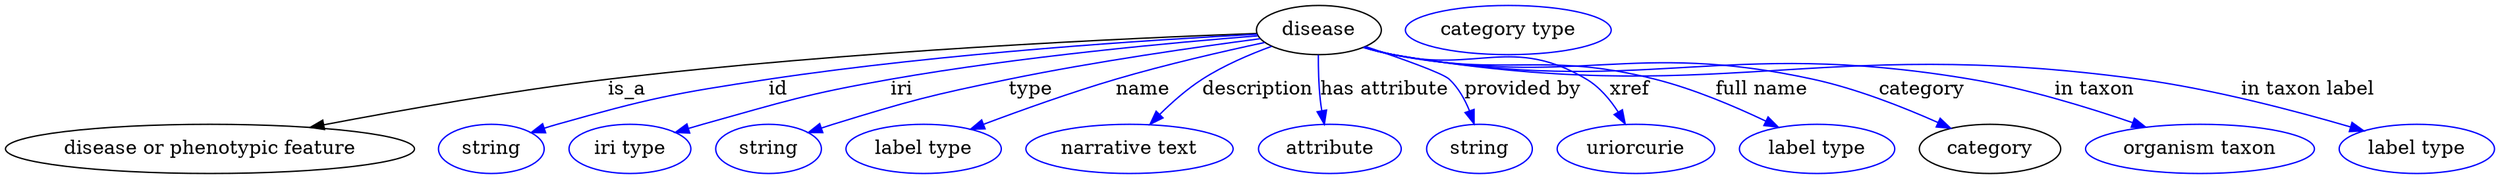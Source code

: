 digraph {
	graph [bb="0,0,1811.4,123"];
	node [label="\N"];
	disease	[height=0.5,
		label=disease,
		pos="954.84,105",
		width=1.2638];
	"disease or phenotypic feature"	[height=0.5,
		pos="148.84,18",
		width=4.1344];
	disease -> "disease or phenotypic feature"	[label=is_a,
		lp="453.84,61.5",
		pos="e,222.09,33.724 909.57,102.48 819.74,99.122 612.68,89.668 439.84,69 369.35,60.571 289.96,46.63 231.94,35.606"];
	id	[color=blue,
		height=0.5,
		label=string,
		pos="353.84,18",
		width=1.0652];
	disease -> id	[color=blue,
		label=id,
		lp="563.84,61.5",
		pos="e,382.83,29.954 909.86,101.84 835.9,97.879 684.09,88.068 556.84,69 487.18,58.562 469.62,55.131 401.84,36 398.73,35.124 395.54,34.151 \
392.34,33.129",
		style=solid];
	iri	[color=blue,
		height=0.5,
		label="iri type",
		pos="454.84,18",
		width=1.2277];
	disease -> iri	[color=blue,
		label=iri,
		lp="653.84,61.5",
		pos="e,488.15,29.879 910.58,100.72 850.37,95.858 739.41,85.505 645.84,69 584.16,58.121 569.19,52.747 508.84,36 505.26,35.009 501.57,33.941 \
497.87,32.84",
		style=solid];
	type	[color=blue,
		height=0.5,
		label=string,
		pos="555.84,18",
		width=1.0652];
	disease -> type	[color=blue,
		label=type,
		lp="745.84,61.5",
		pos="e,584.78,29.944 911.89,98.619 866.45,92.621 792.74,82.031 729.84,69 672.73,57.17 658.54,53.27 602.84,36 600.08,35.145 597.24,34.225 \
594.4,33.271",
		style=solid];
	name	[color=blue,
		height=0.5,
		label="label type",
		pos="668.84,18",
		width=1.5707];
	disease -> name	[color=blue,
		label=name,
		lp="827.84,61.5",
		pos="e,702.76,32.403 915.52,95.89 885.74,89.444 843.92,79.748 807.84,69 775.44,59.349 739.55,46.381 712.36,36.07",
		style=solid];
	description	[color=blue,
		height=0.5,
		label="narrative text",
		pos="818.84,18",
		width=2.0943];
	disease -> description	[color=blue,
		label=description,
		lp="910.34,61.5",
		pos="e,833.09,36.011 920.24,93.191 904.19,87.334 885.29,79.192 869.84,69 859.11,61.925 848.71,52.383 840.13,43.532",
		style=solid];
	"has attribute"	[color=blue,
		height=0.5,
		label=attribute,
		pos="963.84,18",
		width=1.4443];
	disease -> "has attribute"	[color=blue,
		label="has attribute",
		lp="1002.8,61.5",
		pos="e,959.22,35.966 954.32,86.814 954.24,77.14 954.5,64.858 955.84,54 956.17,51.309 956.62,48.522 957.14,45.749",
		style=solid];
	"provided by"	[color=blue,
		height=0.5,
		label=string,
		pos="1071.8,18",
		width=1.0652];
	disease -> "provided by"	[color=blue,
		label="provided by",
		lp="1103.3,61.5",
		pos="e,1067.9,36.312 988.76,92.947 1014.1,84.457 1045.1,73.455 1049.8,69 1056.5,62.743 1061.3,54.117 1064.6,45.79",
		style=solid];
	xref	[color=blue,
		height=0.5,
		label=uriorcurie,
		pos="1185.8,18",
		width=1.5887];
	disease -> xref	[color=blue,
		label=xref,
		lp="1181.3,61.5",
		pos="e,1178,36.264 988,92.541 994.83,90.469 1002,88.496 1008.8,87 1070.5,73.461 1095.5,101.31 1149.8,69 1159.4,63.338 1167.1,54.081 1172.9,\
45.062",
		style=solid];
	"full name"	[color=blue,
		height=0.5,
		label="label type",
		pos="1317.8,18",
		width=1.5707];
	disease -> "full name"	[color=blue,
		label="full name",
		lp="1277.3,61.5",
		pos="e,1289.6,33.883 987.68,92.451 994.59,90.361 1001.9,88.402 1008.8,87 1092.4,70.104 1117.2,89.878 1199.8,69 1227.8,61.945 1257.6,49.233 \
1280.3,38.392",
		style=solid];
	category	[height=0.5,
		pos="1443.8,18",
		width=1.4263];
	disease -> category	[color=blue,
		label=category,
		lp="1394.3,61.5",
		pos="e,1415.2,33.091 987.35,92.348 994.36,90.238 1001.8,88.298 1008.8,87 1142.8,62.359 1181.7,97.967 1314.8,69 1346.6,62.094 1380.8,48.533 \
1406,37.274",
		style=solid];
	"in taxon"	[color=blue,
		height=0.5,
		label="organism taxon",
		pos="1596.8,18",
		width=2.3109];
	disease -> "in taxon"	[color=blue,
		label="in taxon",
		lp="1519.8,61.5",
		pos="e,1557.3,33.86 987.33,92.261 994.34,90.157 1001.8,88.241 1008.8,87 1193.3,54.603 1245.2,100.1 1429.8,69 1470.3,62.191 1514.7,48.585 \
1547.5,37.283",
		style=solid];
	"in taxon label"	[color=blue,
		height=0.5,
		label="label type",
		pos="1754.8,18",
		width=1.5707];
	disease -> "in taxon label"	[color=blue,
		label="in taxon label",
		lp="1675.3,61.5",
		pos="e,1716.2,31.186 987.33,92.209 994.33,90.108 1001.8,88.207 1008.8,87 1247.3,46.303 1313.1,101.69 1552.8,69 1606.2,61.715 1666,45.939 \
1706.6,34.043",
		style=solid];
	"named thing_category"	[color=blue,
		height=0.5,
		label="category type",
		pos="1092.8,105",
		width=2.0762];
}
